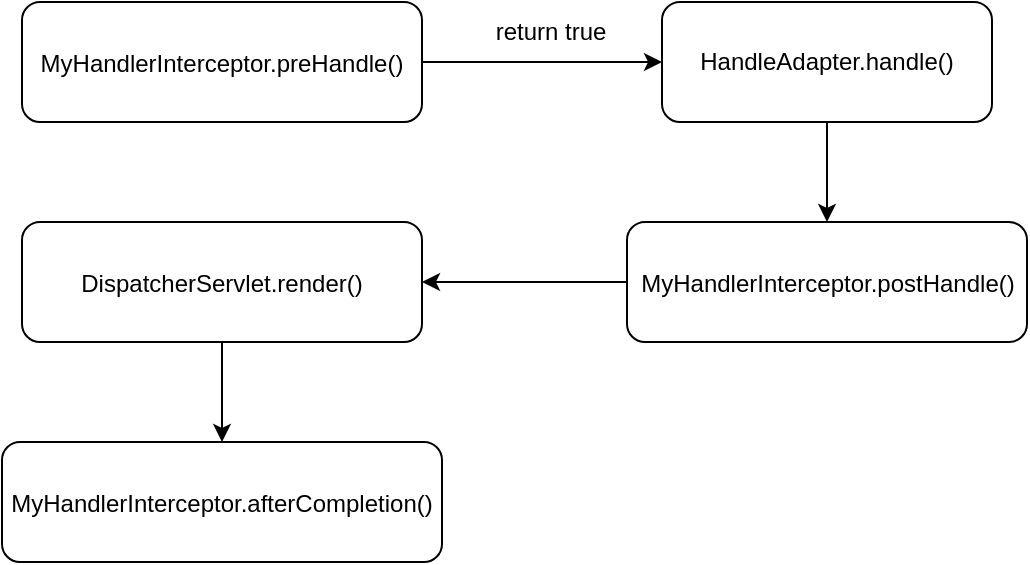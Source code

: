 <mxfile version="20.2.6" type="github">
  <diagram id="H6XHgHtE3NVDQajGzPOC" name="第 1 页">
    <mxGraphModel dx="786" dy="405" grid="1" gridSize="10" guides="1" tooltips="1" connect="1" arrows="1" fold="1" page="1" pageScale="1" pageWidth="827" pageHeight="1169" math="0" shadow="0">
      <root>
        <mxCell id="0" />
        <mxCell id="1" parent="0" />
        <mxCell id="znUm3iQa9jHhePQVOA-r-3" value="" style="edgeStyle=orthogonalEdgeStyle;rounded=0;orthogonalLoop=1;jettySize=auto;html=1;" edge="1" parent="1" source="znUm3iQa9jHhePQVOA-r-1" target="znUm3iQa9jHhePQVOA-r-2">
          <mxGeometry relative="1" as="geometry" />
        </mxCell>
        <mxCell id="znUm3iQa9jHhePQVOA-r-1" value="MyHandlerInterceptor.preHandle()&lt;font face=&quot;Menlo-Regular, monospace&quot;&gt;&lt;span style=&quot;font-size: 14px; background-color: rgb(255, 255, 255);&quot;&gt;&lt;br&gt;&lt;/span&gt;&lt;/font&gt;" style="rounded=1;whiteSpace=wrap;html=1;" vertex="1" parent="1">
          <mxGeometry x="150" y="80" width="200" height="60" as="geometry" />
        </mxCell>
        <mxCell id="znUm3iQa9jHhePQVOA-r-6" style="edgeStyle=orthogonalEdgeStyle;rounded=0;orthogonalLoop=1;jettySize=auto;html=1;exitX=0.5;exitY=1;exitDx=0;exitDy=0;" edge="1" parent="1" source="znUm3iQa9jHhePQVOA-r-2" target="znUm3iQa9jHhePQVOA-r-5">
          <mxGeometry relative="1" as="geometry" />
        </mxCell>
        <mxCell id="znUm3iQa9jHhePQVOA-r-2" value="HandleAdapter.handle()" style="whiteSpace=wrap;html=1;rounded=1;" vertex="1" parent="1">
          <mxGeometry x="470" y="80" width="165" height="60" as="geometry" />
        </mxCell>
        <mxCell id="znUm3iQa9jHhePQVOA-r-4" value="return true" style="text;html=1;align=center;verticalAlign=middle;resizable=0;points=[];autosize=1;strokeColor=none;fillColor=none;" vertex="1" parent="1">
          <mxGeometry x="374" y="80" width="80" height="30" as="geometry" />
        </mxCell>
        <mxCell id="znUm3iQa9jHhePQVOA-r-9" style="edgeStyle=orthogonalEdgeStyle;rounded=0;orthogonalLoop=1;jettySize=auto;html=1;exitX=0;exitY=0.5;exitDx=0;exitDy=0;entryX=1;entryY=0.5;entryDx=0;entryDy=0;" edge="1" parent="1" source="znUm3iQa9jHhePQVOA-r-5" target="znUm3iQa9jHhePQVOA-r-7">
          <mxGeometry relative="1" as="geometry" />
        </mxCell>
        <mxCell id="znUm3iQa9jHhePQVOA-r-5" value="MyHandlerInterceptor.postHandle()&lt;font face=&quot;Menlo-Regular, monospace&quot;&gt;&lt;span style=&quot;font-size: 14px; background-color: rgb(255, 255, 255);&quot;&gt;&lt;br&gt;&lt;/span&gt;&lt;/font&gt;" style="rounded=1;whiteSpace=wrap;html=1;" vertex="1" parent="1">
          <mxGeometry x="452.5" y="190" width="200" height="60" as="geometry" />
        </mxCell>
        <mxCell id="znUm3iQa9jHhePQVOA-r-10" style="edgeStyle=orthogonalEdgeStyle;rounded=0;orthogonalLoop=1;jettySize=auto;html=1;exitX=0.5;exitY=1;exitDx=0;exitDy=0;" edge="1" parent="1" source="znUm3iQa9jHhePQVOA-r-7" target="znUm3iQa9jHhePQVOA-r-8">
          <mxGeometry relative="1" as="geometry" />
        </mxCell>
        <mxCell id="znUm3iQa9jHhePQVOA-r-7" value="DispatcherServlet.render()&lt;font face=&quot;Menlo-Regular, monospace&quot;&gt;&lt;span style=&quot;font-size: 14px; background-color: rgb(255, 255, 255);&quot;&gt;&lt;br&gt;&lt;/span&gt;&lt;/font&gt;" style="rounded=1;whiteSpace=wrap;html=1;" vertex="1" parent="1">
          <mxGeometry x="150" y="190" width="200" height="60" as="geometry" />
        </mxCell>
        <mxCell id="znUm3iQa9jHhePQVOA-r-8" value="MyHandlerInterceptor.afterCompletion()&lt;font face=&quot;Menlo-Regular, monospace&quot;&gt;&lt;span style=&quot;font-size: 14px; background-color: rgb(255, 255, 255);&quot;&gt;&lt;br&gt;&lt;/span&gt;&lt;/font&gt;" style="rounded=1;whiteSpace=wrap;html=1;" vertex="1" parent="1">
          <mxGeometry x="140" y="300" width="220" height="60" as="geometry" />
        </mxCell>
      </root>
    </mxGraphModel>
  </diagram>
</mxfile>
